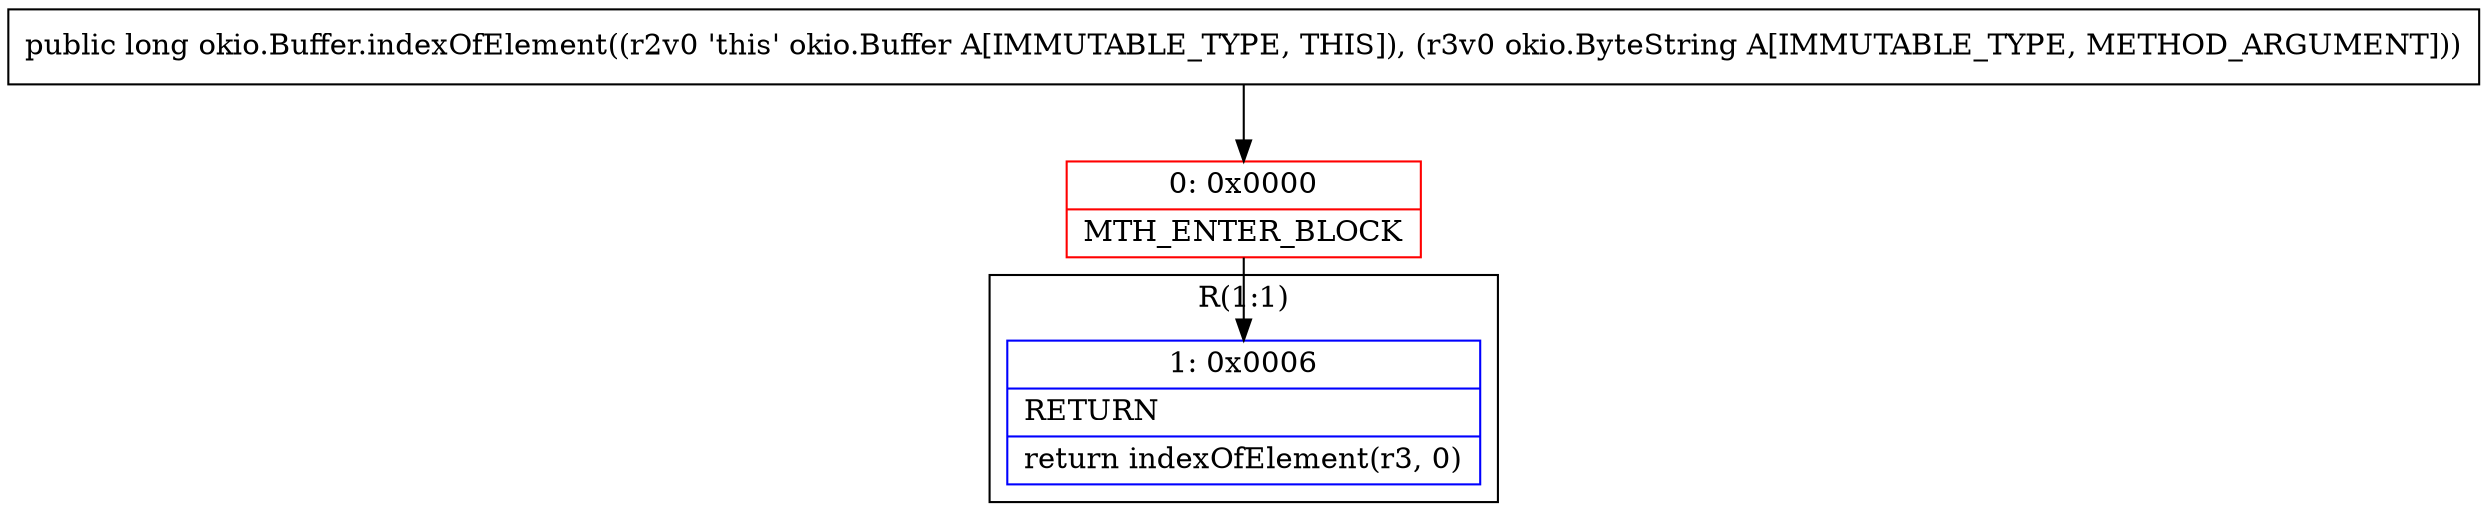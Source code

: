 digraph "CFG forokio.Buffer.indexOfElement(Lokio\/ByteString;)J" {
subgraph cluster_Region_1784612957 {
label = "R(1:1)";
node [shape=record,color=blue];
Node_1 [shape=record,label="{1\:\ 0x0006|RETURN\l|return indexOfElement(r3, 0)\l}"];
}
Node_0 [shape=record,color=red,label="{0\:\ 0x0000|MTH_ENTER_BLOCK\l}"];
MethodNode[shape=record,label="{public long okio.Buffer.indexOfElement((r2v0 'this' okio.Buffer A[IMMUTABLE_TYPE, THIS]), (r3v0 okio.ByteString A[IMMUTABLE_TYPE, METHOD_ARGUMENT])) }"];
MethodNode -> Node_0;
Node_0 -> Node_1;
}

